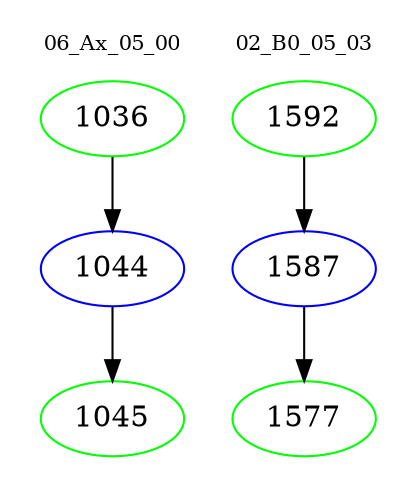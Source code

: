 digraph{
subgraph cluster_0 {
color = white
label = "06_Ax_05_00";
fontsize=10;
T0_1036 [label="1036", color="green"]
T0_1036 -> T0_1044 [color="black"]
T0_1044 [label="1044", color="blue"]
T0_1044 -> T0_1045 [color="black"]
T0_1045 [label="1045", color="green"]
}
subgraph cluster_1 {
color = white
label = "02_B0_05_03";
fontsize=10;
T1_1592 [label="1592", color="green"]
T1_1592 -> T1_1587 [color="black"]
T1_1587 [label="1587", color="blue"]
T1_1587 -> T1_1577 [color="black"]
T1_1577 [label="1577", color="green"]
}
}
